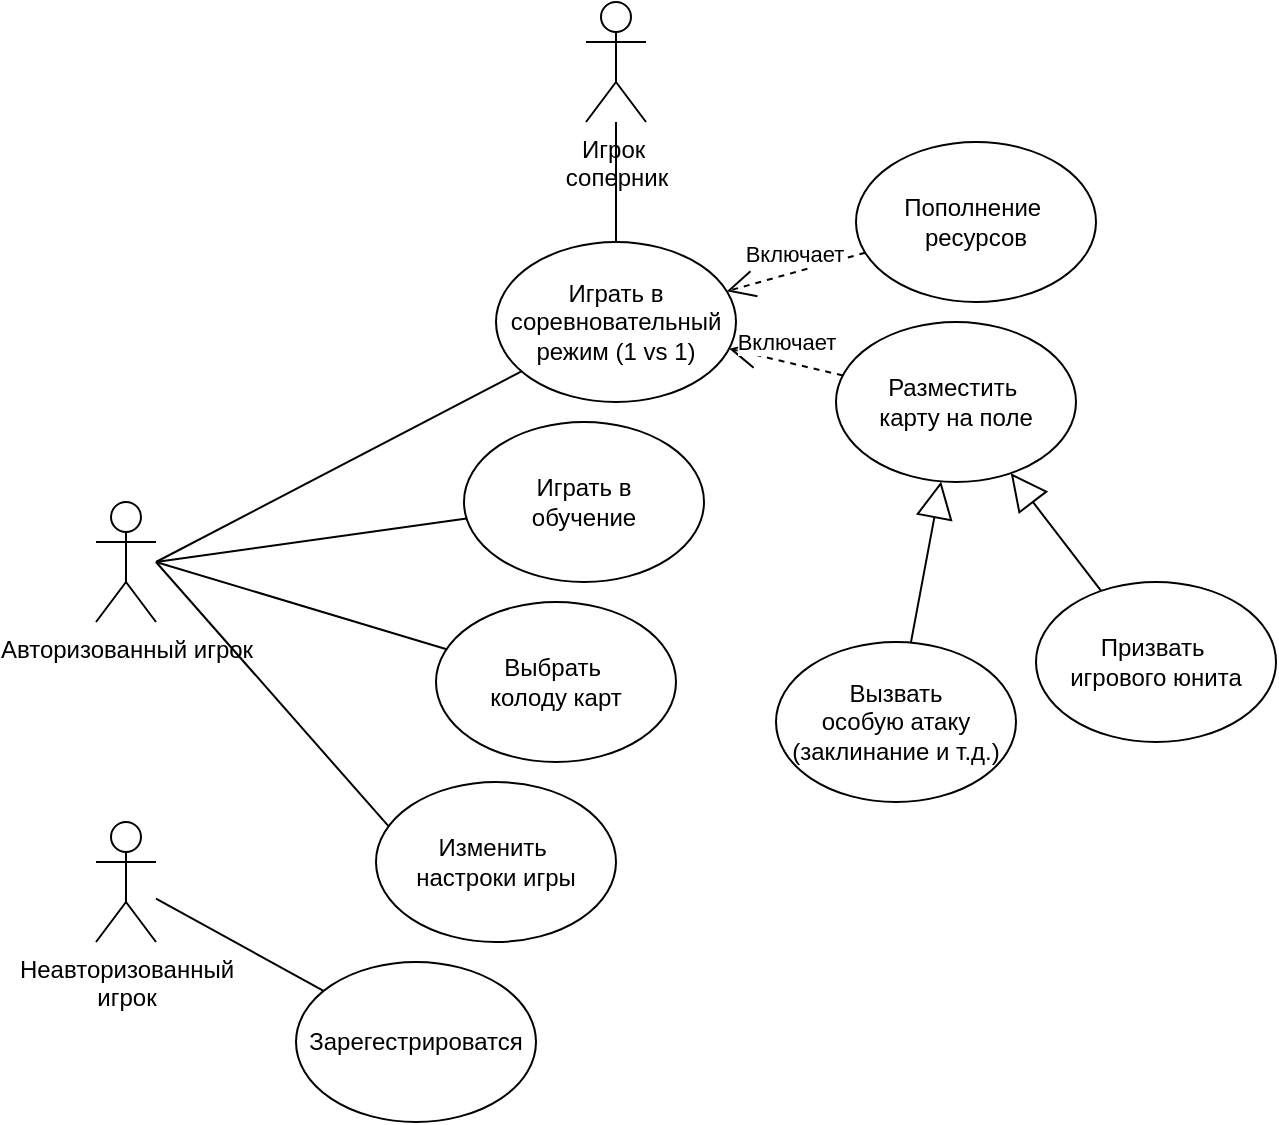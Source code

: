 <mxfile version="24.9.3">
  <diagram name="Page-1" id="rVPshE1hsCT6qFDK92Vq">
    <mxGraphModel dx="1404" dy="710" grid="1" gridSize="10" guides="1" tooltips="1" connect="1" arrows="1" fold="1" page="1" pageScale="1" pageWidth="827" pageHeight="1169" math="0" shadow="0">
      <root>
        <mxCell id="0" />
        <mxCell id="1" parent="0" />
        <mxCell id="_Mfizh1vhixjblceVXL_-1" value="Неавторизованный&lt;br&gt;игрок" style="shape=umlActor;verticalLabelPosition=bottom;verticalAlign=top;html=1;outlineConnect=0;" parent="1" vertex="1">
          <mxGeometry x="110" y="410" width="30" height="60" as="geometry" />
        </mxCell>
        <mxCell id="_Mfizh1vhixjblceVXL_-5" value="Изменить&amp;nbsp;&lt;div&gt;настроки игры&lt;/div&gt;" style="ellipse;whiteSpace=wrap;html=1;" parent="1" vertex="1">
          <mxGeometry x="250" y="390" width="120" height="80" as="geometry" />
        </mxCell>
        <mxCell id="_Mfizh1vhixjblceVXL_-7" value="&lt;div&gt;Играть в&lt;/div&gt;&lt;div&gt;обучение&lt;/div&gt;" style="ellipse;whiteSpace=wrap;html=1;" parent="1" vertex="1">
          <mxGeometry x="294" y="210" width="120" height="80" as="geometry" />
        </mxCell>
        <mxCell id="_Mfizh1vhixjblceVXL_-8" value="&lt;div&gt;Играть в&lt;/div&gt;&lt;div&gt;соревновательный режим (1 vs 1)&lt;/div&gt;" style="ellipse;whiteSpace=wrap;html=1;" parent="1" vertex="1">
          <mxGeometry x="310" y="120" width="120" height="80" as="geometry" />
        </mxCell>
        <mxCell id="_Mfizh1vhixjblceVXL_-9" value="Авторизованный игрок" style="shape=umlActor;verticalLabelPosition=bottom;verticalAlign=top;html=1;outlineConnect=0;" parent="1" vertex="1">
          <mxGeometry x="110" y="250" width="30" height="60" as="geometry" />
        </mxCell>
        <mxCell id="_Mfizh1vhixjblceVXL_-13" value="" style="endArrow=none;endSize=16;endFill=0;html=1;rounded=0;" parent="1" target="_Mfizh1vhixjblceVXL_-7" edge="1">
          <mxGeometry width="160" relative="1" as="geometry">
            <mxPoint x="140" y="280" as="sourcePoint" />
            <mxPoint x="235" y="146" as="targetPoint" />
          </mxGeometry>
        </mxCell>
        <mxCell id="_Mfizh1vhixjblceVXL_-14" value="" style="endArrow=none;endSize=16;endFill=0;html=1;rounded=0;entryX=0.052;entryY=0.276;entryDx=0;entryDy=0;entryPerimeter=0;" parent="1" target="_Mfizh1vhixjblceVXL_-5" edge="1">
          <mxGeometry width="160" relative="1" as="geometry">
            <mxPoint x="140" y="280" as="sourcePoint" />
            <mxPoint x="264" y="255" as="targetPoint" />
          </mxGeometry>
        </mxCell>
        <mxCell id="_Mfizh1vhixjblceVXL_-16" value="" style="endArrow=none;endSize=16;endFill=0;html=1;rounded=0;" parent="1" target="_Mfizh1vhixjblceVXL_-8" edge="1">
          <mxGeometry width="160" relative="1" as="geometry">
            <mxPoint x="140" y="280" as="sourcePoint" />
            <mxPoint x="228" y="157" as="targetPoint" />
          </mxGeometry>
        </mxCell>
        <mxCell id="_Mfizh1vhixjblceVXL_-17" value="Зарегестрироватся" style="ellipse;whiteSpace=wrap;html=1;" parent="1" vertex="1">
          <mxGeometry x="210" y="480" width="120" height="80" as="geometry" />
        </mxCell>
        <mxCell id="_Mfizh1vhixjblceVXL_-18" value="" style="endArrow=none;endSize=16;endFill=0;html=1;rounded=0;" parent="1" source="_Mfizh1vhixjblceVXL_-1" target="_Mfizh1vhixjblceVXL_-17" edge="1">
          <mxGeometry width="160" relative="1" as="geometry">
            <mxPoint x="150" y="290" as="sourcePoint" />
            <mxPoint x="266" y="362" as="targetPoint" />
          </mxGeometry>
        </mxCell>
        <mxCell id="_Mfizh1vhixjblceVXL_-20" value="&lt;div&gt;Выбрать&amp;nbsp;&lt;/div&gt;&lt;div&gt;колоду карт&lt;/div&gt;" style="ellipse;whiteSpace=wrap;html=1;" parent="1" vertex="1">
          <mxGeometry x="280" y="300" width="120" height="80" as="geometry" />
        </mxCell>
        <mxCell id="_Mfizh1vhixjblceVXL_-21" value="" style="endArrow=none;endSize=16;endFill=0;html=1;rounded=0;" parent="1" target="_Mfizh1vhixjblceVXL_-20" edge="1">
          <mxGeometry width="160" relative="1" as="geometry">
            <mxPoint x="140" y="280" as="sourcePoint" />
            <mxPoint x="248" y="237" as="targetPoint" />
          </mxGeometry>
        </mxCell>
        <mxCell id="_Mfizh1vhixjblceVXL_-22" value="&lt;div&gt;Разместить&amp;nbsp;&lt;/div&gt;&lt;div&gt;карту&amp;nbsp;&lt;span style=&quot;background-color: initial;&quot;&gt;на поле&lt;/span&gt;&lt;/div&gt;" style="ellipse;whiteSpace=wrap;html=1;" parent="1" vertex="1">
          <mxGeometry x="480" y="160" width="120" height="80" as="geometry" />
        </mxCell>
        <mxCell id="_Mfizh1vhixjblceVXL_-23" value="" style="endArrow=open;dashed=1;endFill=0;endSize=12;html=1;rounded=0;" parent="1" source="_Mfizh1vhixjblceVXL_-22" target="_Mfizh1vhixjblceVXL_-8" edge="1">
          <mxGeometry width="160" relative="1" as="geometry">
            <mxPoint x="470" y="280" as="sourcePoint" />
            <mxPoint x="630" y="280" as="targetPoint" />
          </mxGeometry>
        </mxCell>
        <mxCell id="_Mfizh1vhixjblceVXL_-24" value="Включает" style="edgeLabel;html=1;align=center;verticalAlign=middle;resizable=0;points=[];" parent="_Mfizh1vhixjblceVXL_-23" vertex="1" connectable="0">
          <mxGeometry x="0.029" y="-2" relative="1" as="geometry">
            <mxPoint y="-8" as="offset" />
          </mxGeometry>
        </mxCell>
        <mxCell id="_Mfizh1vhixjblceVXL_-30" value="Игрок&amp;nbsp;&lt;div&gt;соперник&lt;/div&gt;" style="shape=umlActor;verticalLabelPosition=bottom;verticalAlign=top;html=1;outlineConnect=0;" parent="1" vertex="1">
          <mxGeometry x="355" width="30" height="60" as="geometry" />
        </mxCell>
        <mxCell id="_Mfizh1vhixjblceVXL_-31" value="" style="endArrow=none;endSize=16;endFill=0;html=1;rounded=0;" parent="1" source="_Mfizh1vhixjblceVXL_-30" target="_Mfizh1vhixjblceVXL_-8" edge="1">
          <mxGeometry x="0.565" y="78" width="160" relative="1" as="geometry">
            <mxPoint x="560" y="4" as="sourcePoint" />
            <mxPoint x="610" y="70" as="targetPoint" />
            <mxPoint as="offset" />
          </mxGeometry>
        </mxCell>
        <mxCell id="_Mfizh1vhixjblceVXL_-33" value="Призвать&amp;nbsp;&lt;div&gt;игрового юнита&lt;/div&gt;" style="ellipse;whiteSpace=wrap;html=1;" parent="1" vertex="1">
          <mxGeometry x="580" y="290" width="120" height="80" as="geometry" />
        </mxCell>
        <mxCell id="_Mfizh1vhixjblceVXL_-34" value="Вызвать &lt;br&gt;особую атаку&lt;div&gt;(заклинание и т.д.)&lt;/div&gt;" style="ellipse;whiteSpace=wrap;html=1;" parent="1" vertex="1">
          <mxGeometry x="450" y="320" width="120" height="80" as="geometry" />
        </mxCell>
        <mxCell id="_Mfizh1vhixjblceVXL_-35" value="" style="endArrow=block;endSize=16;endFill=0;html=1;rounded=0;" parent="1" source="_Mfizh1vhixjblceVXL_-33" target="_Mfizh1vhixjblceVXL_-22" edge="1">
          <mxGeometry width="160" relative="1" as="geometry">
            <mxPoint x="590" y="329.76" as="sourcePoint" />
            <mxPoint x="750" y="329.76" as="targetPoint" />
          </mxGeometry>
        </mxCell>
        <mxCell id="_Mfizh1vhixjblceVXL_-36" value="" style="endArrow=block;endSize=16;endFill=0;html=1;rounded=0;" parent="1" source="_Mfizh1vhixjblceVXL_-34" target="_Mfizh1vhixjblceVXL_-22" edge="1">
          <mxGeometry width="160" relative="1" as="geometry">
            <mxPoint x="600" y="339.76" as="sourcePoint" />
            <mxPoint x="760" y="339.76" as="targetPoint" />
          </mxGeometry>
        </mxCell>
        <mxCell id="_Mfizh1vhixjblceVXL_-37" value="&lt;div&gt;Пополнение&amp;nbsp;&lt;/div&gt;&lt;div&gt;ресурсов&lt;/div&gt;" style="ellipse;whiteSpace=wrap;html=1;" parent="1" vertex="1">
          <mxGeometry x="490" y="70" width="120" height="80" as="geometry" />
        </mxCell>
        <mxCell id="_Mfizh1vhixjblceVXL_-42" value="" style="endArrow=open;dashed=1;endFill=0;endSize=12;html=1;rounded=0;" parent="1" source="_Mfizh1vhixjblceVXL_-37" target="_Mfizh1vhixjblceVXL_-8" edge="1">
          <mxGeometry width="160" relative="1" as="geometry">
            <mxPoint x="524" y="118" as="sourcePoint" />
            <mxPoint x="430" y="100" as="targetPoint" />
          </mxGeometry>
        </mxCell>
        <mxCell id="_Mfizh1vhixjblceVXL_-43" value="Включает" style="edgeLabel;html=1;align=center;verticalAlign=middle;resizable=0;points=[];" parent="_Mfizh1vhixjblceVXL_-42" vertex="1" connectable="0">
          <mxGeometry x="0.029" y="-2" relative="1" as="geometry">
            <mxPoint y="-8" as="offset" />
          </mxGeometry>
        </mxCell>
      </root>
    </mxGraphModel>
  </diagram>
</mxfile>
